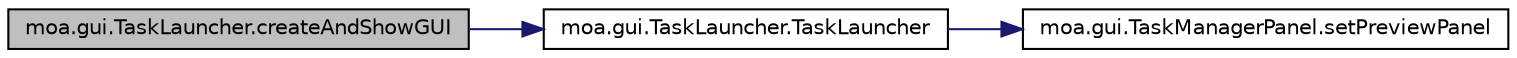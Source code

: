 digraph G
{
  edge [fontname="Helvetica",fontsize="10",labelfontname="Helvetica",labelfontsize="10"];
  node [fontname="Helvetica",fontsize="10",shape=record];
  rankdir=LR;
  Node1 [label="moa.gui.TaskLauncher.createAndShowGUI",height=0.2,width=0.4,color="black", fillcolor="grey75", style="filled" fontcolor="black"];
  Node1 -> Node2 [color="midnightblue",fontsize="10",style="solid",fontname="Helvetica"];
  Node2 [label="moa.gui.TaskLauncher.TaskLauncher",height=0.2,width=0.4,color="black", fillcolor="white", style="filled",URL="$classmoa_1_1gui_1_1TaskLauncher.html#aa4340b72aba7b8401e3a9b29e3393035"];
  Node2 -> Node3 [color="midnightblue",fontsize="10",style="solid",fontname="Helvetica"];
  Node3 [label="moa.gui.TaskManagerPanel.setPreviewPanel",height=0.2,width=0.4,color="black", fillcolor="white", style="filled",URL="$classmoa_1_1gui_1_1TaskManagerPanel.html#a06ab152c788f7c572f1e5be2cca7fd14"];
}
